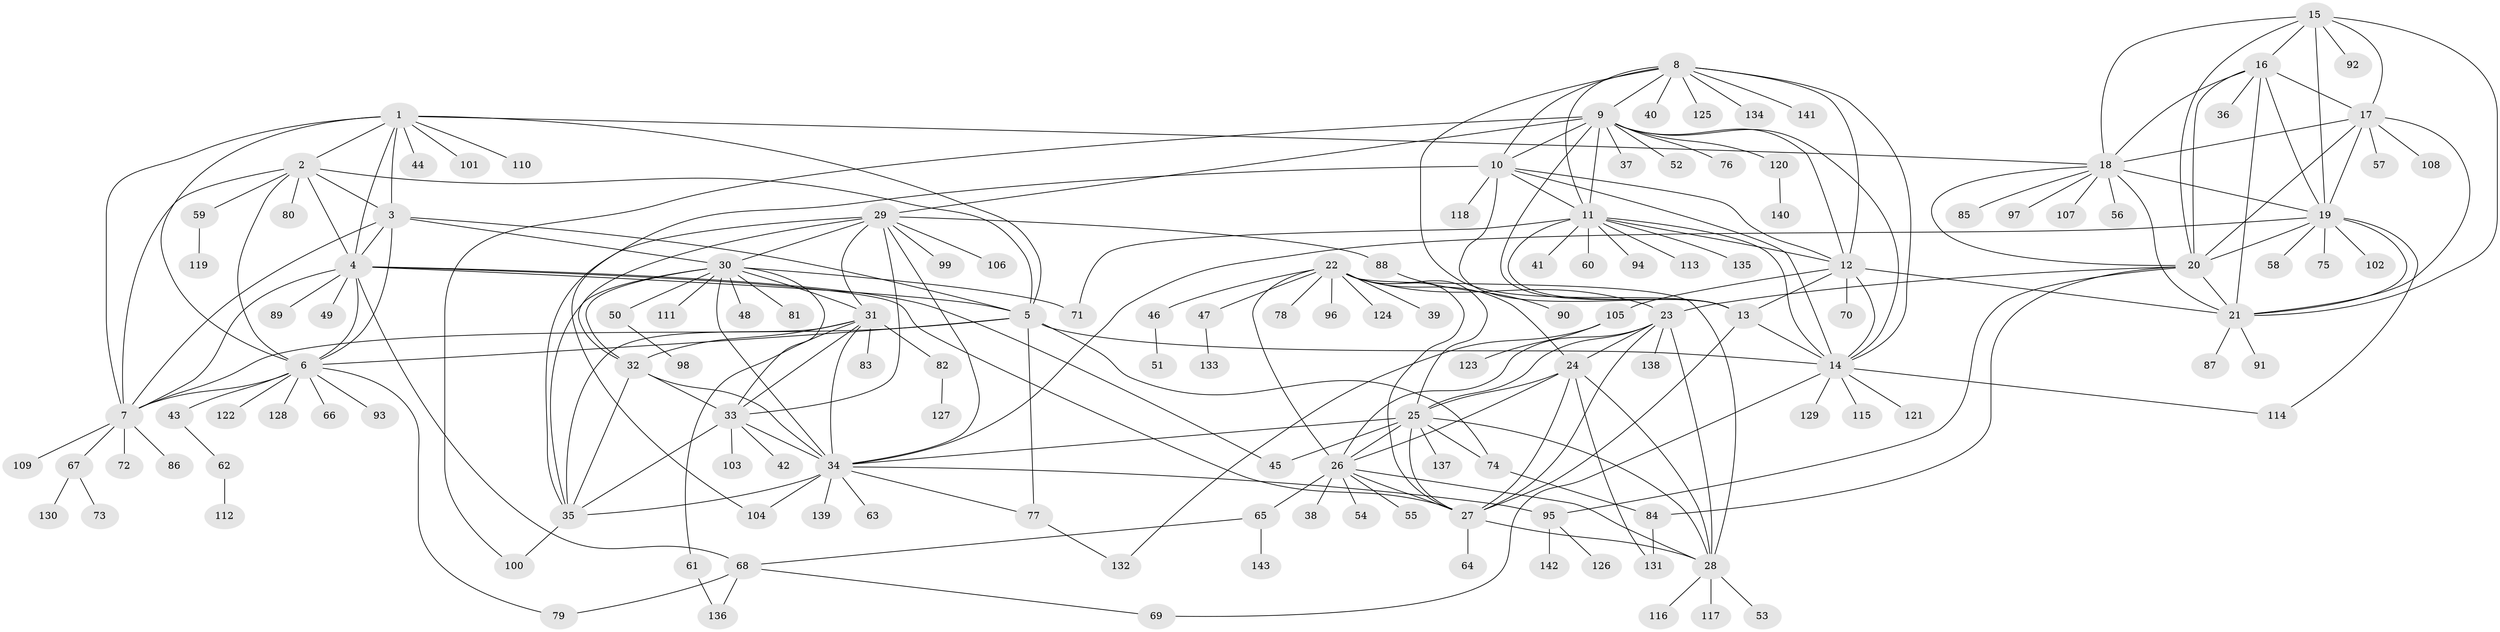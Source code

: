 // Generated by graph-tools (version 1.1) at 2025/11/02/27/25 16:11:35]
// undirected, 143 vertices, 238 edges
graph export_dot {
graph [start="1"]
  node [color=gray90,style=filled];
  1;
  2;
  3;
  4;
  5;
  6;
  7;
  8;
  9;
  10;
  11;
  12;
  13;
  14;
  15;
  16;
  17;
  18;
  19;
  20;
  21;
  22;
  23;
  24;
  25;
  26;
  27;
  28;
  29;
  30;
  31;
  32;
  33;
  34;
  35;
  36;
  37;
  38;
  39;
  40;
  41;
  42;
  43;
  44;
  45;
  46;
  47;
  48;
  49;
  50;
  51;
  52;
  53;
  54;
  55;
  56;
  57;
  58;
  59;
  60;
  61;
  62;
  63;
  64;
  65;
  66;
  67;
  68;
  69;
  70;
  71;
  72;
  73;
  74;
  75;
  76;
  77;
  78;
  79;
  80;
  81;
  82;
  83;
  84;
  85;
  86;
  87;
  88;
  89;
  90;
  91;
  92;
  93;
  94;
  95;
  96;
  97;
  98;
  99;
  100;
  101;
  102;
  103;
  104;
  105;
  106;
  107;
  108;
  109;
  110;
  111;
  112;
  113;
  114;
  115;
  116;
  117;
  118;
  119;
  120;
  121;
  122;
  123;
  124;
  125;
  126;
  127;
  128;
  129;
  130;
  131;
  132;
  133;
  134;
  135;
  136;
  137;
  138;
  139;
  140;
  141;
  142;
  143;
  1 -- 2;
  1 -- 3;
  1 -- 4;
  1 -- 5;
  1 -- 6;
  1 -- 7;
  1 -- 18;
  1 -- 44;
  1 -- 101;
  1 -- 110;
  2 -- 3;
  2 -- 4;
  2 -- 5;
  2 -- 6;
  2 -- 7;
  2 -- 59;
  2 -- 80;
  3 -- 4;
  3 -- 5;
  3 -- 6;
  3 -- 7;
  3 -- 30;
  4 -- 5;
  4 -- 6;
  4 -- 7;
  4 -- 27;
  4 -- 45;
  4 -- 49;
  4 -- 68;
  4 -- 89;
  5 -- 6;
  5 -- 7;
  5 -- 14;
  5 -- 74;
  5 -- 77;
  6 -- 7;
  6 -- 43;
  6 -- 66;
  6 -- 79;
  6 -- 93;
  6 -- 122;
  6 -- 128;
  7 -- 67;
  7 -- 72;
  7 -- 86;
  7 -- 109;
  8 -- 9;
  8 -- 10;
  8 -- 11;
  8 -- 12;
  8 -- 13;
  8 -- 14;
  8 -- 40;
  8 -- 125;
  8 -- 134;
  8 -- 141;
  9 -- 10;
  9 -- 11;
  9 -- 12;
  9 -- 13;
  9 -- 14;
  9 -- 29;
  9 -- 37;
  9 -- 52;
  9 -- 76;
  9 -- 100;
  9 -- 120;
  10 -- 11;
  10 -- 12;
  10 -- 13;
  10 -- 14;
  10 -- 104;
  10 -- 118;
  11 -- 12;
  11 -- 13;
  11 -- 14;
  11 -- 41;
  11 -- 60;
  11 -- 71;
  11 -- 94;
  11 -- 113;
  11 -- 135;
  12 -- 13;
  12 -- 14;
  12 -- 21;
  12 -- 70;
  12 -- 105;
  13 -- 14;
  13 -- 27;
  14 -- 69;
  14 -- 114;
  14 -- 115;
  14 -- 121;
  14 -- 129;
  15 -- 16;
  15 -- 17;
  15 -- 18;
  15 -- 19;
  15 -- 20;
  15 -- 21;
  15 -- 92;
  16 -- 17;
  16 -- 18;
  16 -- 19;
  16 -- 20;
  16 -- 21;
  16 -- 36;
  17 -- 18;
  17 -- 19;
  17 -- 20;
  17 -- 21;
  17 -- 57;
  17 -- 108;
  18 -- 19;
  18 -- 20;
  18 -- 21;
  18 -- 56;
  18 -- 85;
  18 -- 97;
  18 -- 107;
  19 -- 20;
  19 -- 21;
  19 -- 34;
  19 -- 58;
  19 -- 75;
  19 -- 102;
  19 -- 114;
  20 -- 21;
  20 -- 23;
  20 -- 84;
  20 -- 95;
  21 -- 87;
  21 -- 91;
  22 -- 23;
  22 -- 24;
  22 -- 25;
  22 -- 26;
  22 -- 27;
  22 -- 28;
  22 -- 39;
  22 -- 46;
  22 -- 47;
  22 -- 78;
  22 -- 96;
  22 -- 124;
  23 -- 24;
  23 -- 25;
  23 -- 26;
  23 -- 27;
  23 -- 28;
  23 -- 138;
  24 -- 25;
  24 -- 26;
  24 -- 27;
  24 -- 28;
  24 -- 131;
  25 -- 26;
  25 -- 27;
  25 -- 28;
  25 -- 34;
  25 -- 45;
  25 -- 74;
  25 -- 137;
  26 -- 27;
  26 -- 28;
  26 -- 38;
  26 -- 54;
  26 -- 55;
  26 -- 65;
  27 -- 28;
  27 -- 64;
  28 -- 53;
  28 -- 116;
  28 -- 117;
  29 -- 30;
  29 -- 31;
  29 -- 32;
  29 -- 33;
  29 -- 34;
  29 -- 35;
  29 -- 88;
  29 -- 99;
  29 -- 106;
  30 -- 31;
  30 -- 32;
  30 -- 33;
  30 -- 34;
  30 -- 35;
  30 -- 48;
  30 -- 50;
  30 -- 71;
  30 -- 81;
  30 -- 111;
  31 -- 32;
  31 -- 33;
  31 -- 34;
  31 -- 35;
  31 -- 61;
  31 -- 82;
  31 -- 83;
  32 -- 33;
  32 -- 34;
  32 -- 35;
  33 -- 34;
  33 -- 35;
  33 -- 42;
  33 -- 103;
  34 -- 35;
  34 -- 63;
  34 -- 77;
  34 -- 95;
  34 -- 104;
  34 -- 139;
  35 -- 100;
  43 -- 62;
  46 -- 51;
  47 -- 133;
  50 -- 98;
  59 -- 119;
  61 -- 136;
  62 -- 112;
  65 -- 68;
  65 -- 143;
  67 -- 73;
  67 -- 130;
  68 -- 69;
  68 -- 79;
  68 -- 136;
  74 -- 84;
  77 -- 132;
  82 -- 127;
  84 -- 131;
  88 -- 90;
  95 -- 126;
  95 -- 142;
  105 -- 123;
  105 -- 132;
  120 -- 140;
}
